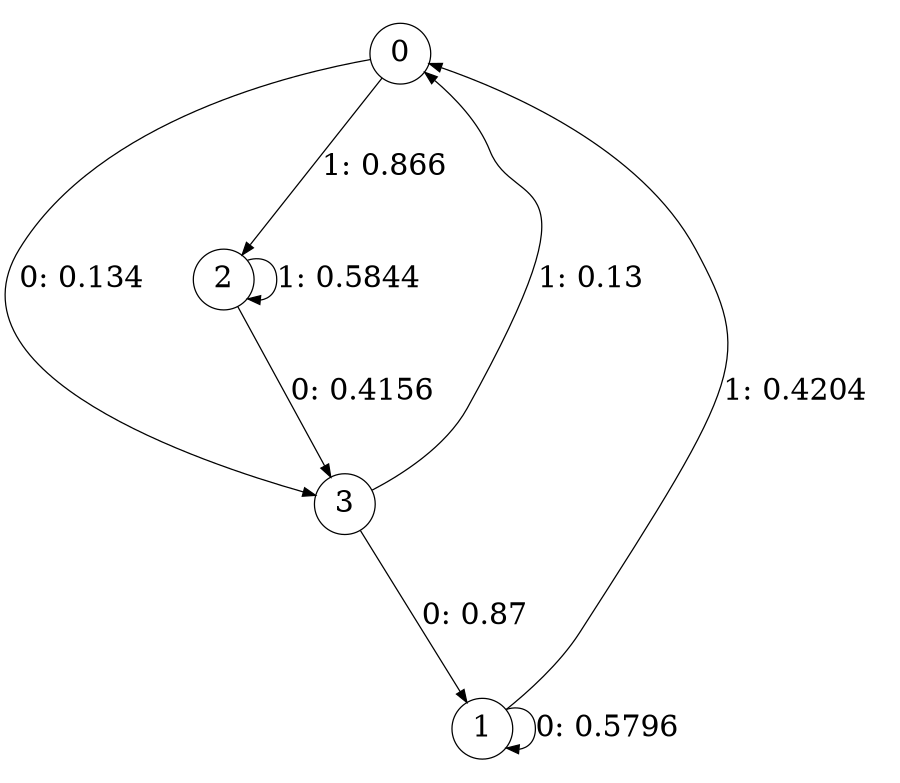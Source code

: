 digraph "ch23faceL2" {
size = "6,8.5";
ratio = "fill";
node [shape = circle];
node [fontsize = 24];
edge [fontsize = 24];
0 -> 3 [label = "0: 0.134    "];
0 -> 2 [label = "1: 0.866    "];
1 -> 1 [label = "0: 0.5796   "];
1 -> 0 [label = "1: 0.4204   "];
2 -> 3 [label = "0: 0.4156   "];
2 -> 2 [label = "1: 0.5844   "];
3 -> 1 [label = "0: 0.87     "];
3 -> 0 [label = "1: 0.13     "];
}
